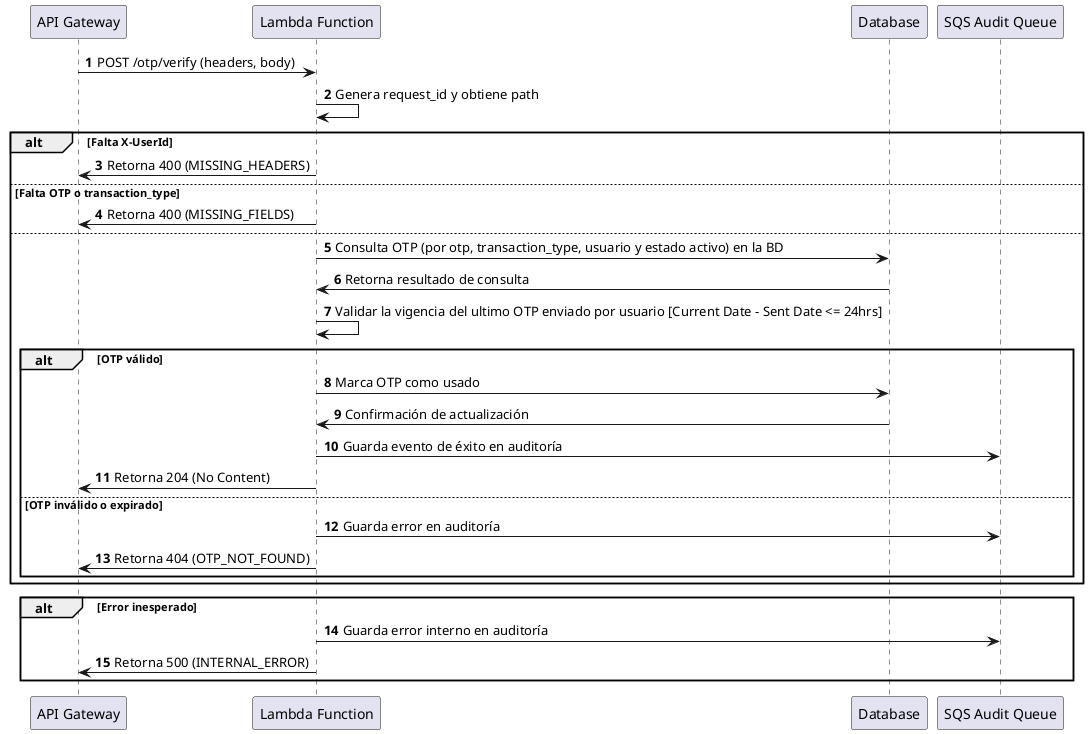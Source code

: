 @startuml
autonumber

participant "API Gateway" as API
participant "Lambda Function" as Lambda
participant "Database" as Aurora
participant "SQS Audit Queue" as SQS_Audit

API -> Lambda: POST /otp/verify (headers, body)
Lambda -> Lambda: Genera request_id y obtiene path

alt Falta X-UserId
    Lambda -> API: Retorna 400 (MISSING_HEADERS)
else Falta OTP o transaction_type
    Lambda -> API: Retorna 400 (MISSING_FIELDS)
else
    Lambda -> Aurora: Consulta OTP (por otp, transaction_type, usuario y estado activo) en la BD
    Aurora -> Lambda: Retorna resultado de consulta
    Lambda -> Lambda: Validar la vigencia del ultimo OTP enviado por usuario [Current Date - Sent Date <= 24hrs]
    alt OTP válido
        Lambda -> Aurora: Marca OTP como usado
        Aurora -> Lambda: Confirmación de actualización
        Lambda -> SQS_Audit: Guarda evento de éxito en auditoría
        Lambda -> API: Retorna 204 (No Content)
    else OTP inválido o expirado
        Lambda -> SQS_Audit: Guarda error en auditoría
        Lambda -> API: Retorna 404 (OTP_NOT_FOUND)
    end
end

alt Error inesperado
    Lambda -> SQS_Audit: Guarda error interno en auditoría
    Lambda -> API: Retorna 500 (INTERNAL_ERROR)
end

@enduml